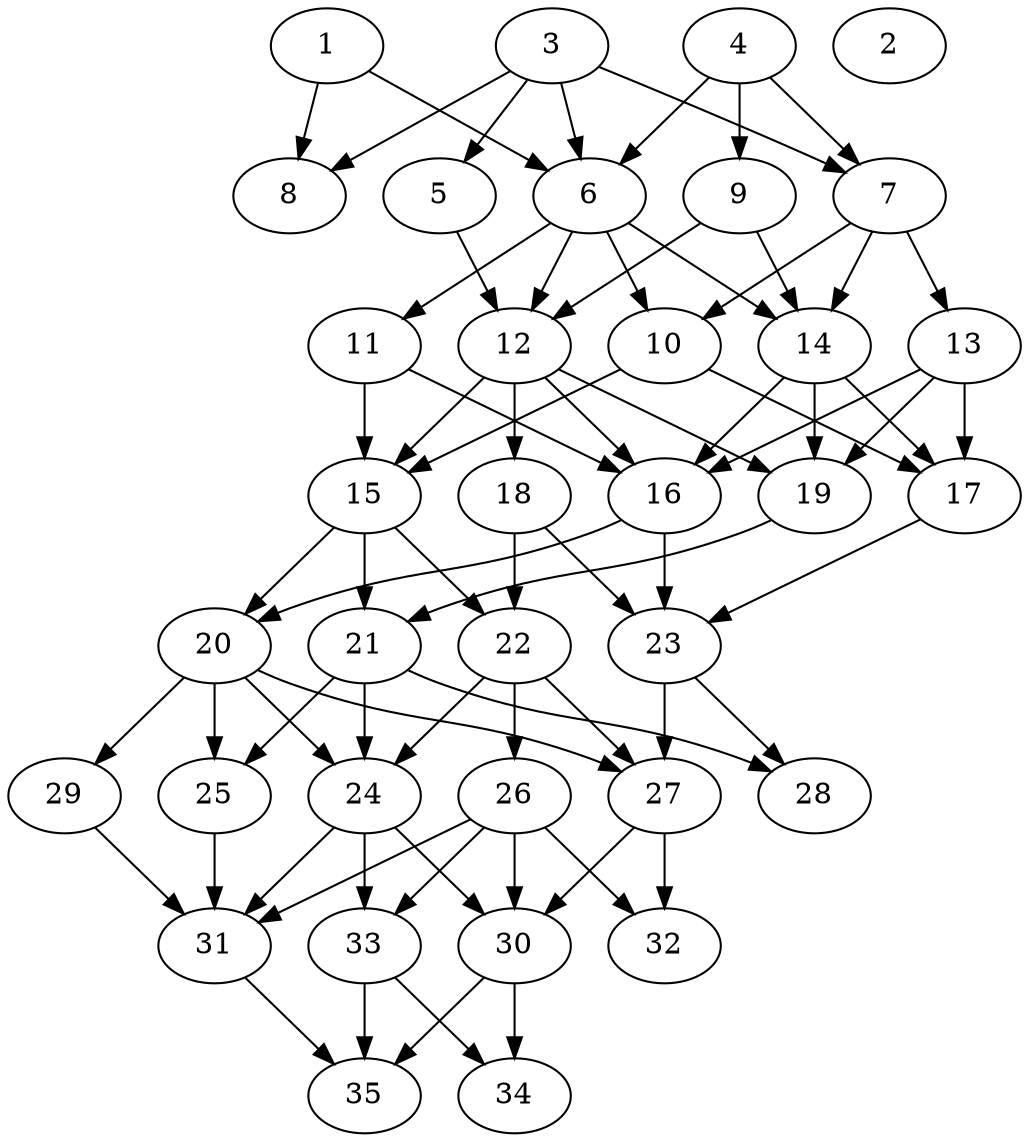 // DAG automatically generated by daggen at Thu Oct  3 14:05:36 2019
// ./daggen --dot -n 35 --ccr 0.5 --fat 0.5 --regular 0.7 --density 0.7 --mindata 5242880 --maxdata 52428800 
digraph G {
  1 [size="55089152", alpha="0.06", expect_size="27544576"] 
  1 -> 6 [size ="27544576"]
  1 -> 8 [size ="27544576"]
  2 [size="17512448", alpha="0.12", expect_size="8756224"] 
  3 [size="25679872", alpha="0.03", expect_size="12839936"] 
  3 -> 5 [size ="12839936"]
  3 -> 6 [size ="12839936"]
  3 -> 7 [size ="12839936"]
  3 -> 8 [size ="12839936"]
  4 [size="33325056", alpha="0.03", expect_size="16662528"] 
  4 -> 6 [size ="16662528"]
  4 -> 7 [size ="16662528"]
  4 -> 9 [size ="16662528"]
  5 [size="48148480", alpha="0.19", expect_size="24074240"] 
  5 -> 12 [size ="24074240"]
  6 [size="29554688", alpha="0.13", expect_size="14777344"] 
  6 -> 10 [size ="14777344"]
  6 -> 11 [size ="14777344"]
  6 -> 12 [size ="14777344"]
  6 -> 14 [size ="14777344"]
  7 [size="38963200", alpha="0.15", expect_size="19481600"] 
  7 -> 10 [size ="19481600"]
  7 -> 13 [size ="19481600"]
  7 -> 14 [size ="19481600"]
  8 [size="84424704", alpha="0.04", expect_size="42212352"] 
  9 [size="44580864", alpha="0.17", expect_size="22290432"] 
  9 -> 12 [size ="22290432"]
  9 -> 14 [size ="22290432"]
  10 [size="67866624", alpha="0.00", expect_size="33933312"] 
  10 -> 15 [size ="33933312"]
  10 -> 17 [size ="33933312"]
  11 [size="66603008", alpha="0.01", expect_size="33301504"] 
  11 -> 15 [size ="33301504"]
  11 -> 16 [size ="33301504"]
  12 [size="93534208", alpha="0.12", expect_size="46767104"] 
  12 -> 15 [size ="46767104"]
  12 -> 16 [size ="46767104"]
  12 -> 18 [size ="46767104"]
  12 -> 19 [size ="46767104"]
  13 [size="57546752", alpha="0.03", expect_size="28773376"] 
  13 -> 16 [size ="28773376"]
  13 -> 17 [size ="28773376"]
  13 -> 19 [size ="28773376"]
  14 [size="70950912", alpha="0.00", expect_size="35475456"] 
  14 -> 16 [size ="35475456"]
  14 -> 17 [size ="35475456"]
  14 -> 19 [size ="35475456"]
  15 [size="86996992", alpha="0.15", expect_size="43498496"] 
  15 -> 20 [size ="43498496"]
  15 -> 21 [size ="43498496"]
  15 -> 22 [size ="43498496"]
  16 [size="80551936", alpha="0.01", expect_size="40275968"] 
  16 -> 20 [size ="40275968"]
  16 -> 23 [size ="40275968"]
  17 [size="46321664", alpha="0.09", expect_size="23160832"] 
  17 -> 23 [size ="23160832"]
  18 [size="20783104", alpha="0.11", expect_size="10391552"] 
  18 -> 22 [size ="10391552"]
  18 -> 23 [size ="10391552"]
  19 [size="38537216", alpha="0.05", expect_size="19268608"] 
  19 -> 21 [size ="19268608"]
  20 [size="22360064", alpha="0.18", expect_size="11180032"] 
  20 -> 24 [size ="11180032"]
  20 -> 25 [size ="11180032"]
  20 -> 27 [size ="11180032"]
  20 -> 29 [size ="11180032"]
  21 [size="23113728", alpha="0.00", expect_size="11556864"] 
  21 -> 24 [size ="11556864"]
  21 -> 25 [size ="11556864"]
  21 -> 28 [size ="11556864"]
  22 [size="25800704", alpha="0.04", expect_size="12900352"] 
  22 -> 24 [size ="12900352"]
  22 -> 26 [size ="12900352"]
  22 -> 27 [size ="12900352"]
  23 [size="83253248", alpha="0.12", expect_size="41626624"] 
  23 -> 27 [size ="41626624"]
  23 -> 28 [size ="41626624"]
  24 [size="99004416", alpha="0.04", expect_size="49502208"] 
  24 -> 30 [size ="49502208"]
  24 -> 31 [size ="49502208"]
  24 -> 33 [size ="49502208"]
  25 [size="100888576", alpha="0.04", expect_size="50444288"] 
  25 -> 31 [size ="50444288"]
  26 [size="78157824", alpha="0.08", expect_size="39078912"] 
  26 -> 30 [size ="39078912"]
  26 -> 31 [size ="39078912"]
  26 -> 32 [size ="39078912"]
  26 -> 33 [size ="39078912"]
  27 [size="81434624", alpha="0.18", expect_size="40717312"] 
  27 -> 30 [size ="40717312"]
  27 -> 32 [size ="40717312"]
  28 [size="27426816", alpha="0.04", expect_size="13713408"] 
  29 [size="81598464", alpha="0.17", expect_size="40799232"] 
  29 -> 31 [size ="40799232"]
  30 [size="104312832", alpha="0.02", expect_size="52156416"] 
  30 -> 34 [size ="52156416"]
  30 -> 35 [size ="52156416"]
  31 [size="94410752", alpha="0.19", expect_size="47205376"] 
  31 -> 35 [size ="47205376"]
  32 [size="96499712", alpha="0.14", expect_size="48249856"] 
  33 [size="23232512", alpha="0.19", expect_size="11616256"] 
  33 -> 34 [size ="11616256"]
  33 -> 35 [size ="11616256"]
  34 [size="78546944", alpha="0.16", expect_size="39273472"] 
  35 [size="96542720", alpha="0.10", expect_size="48271360"] 
}
